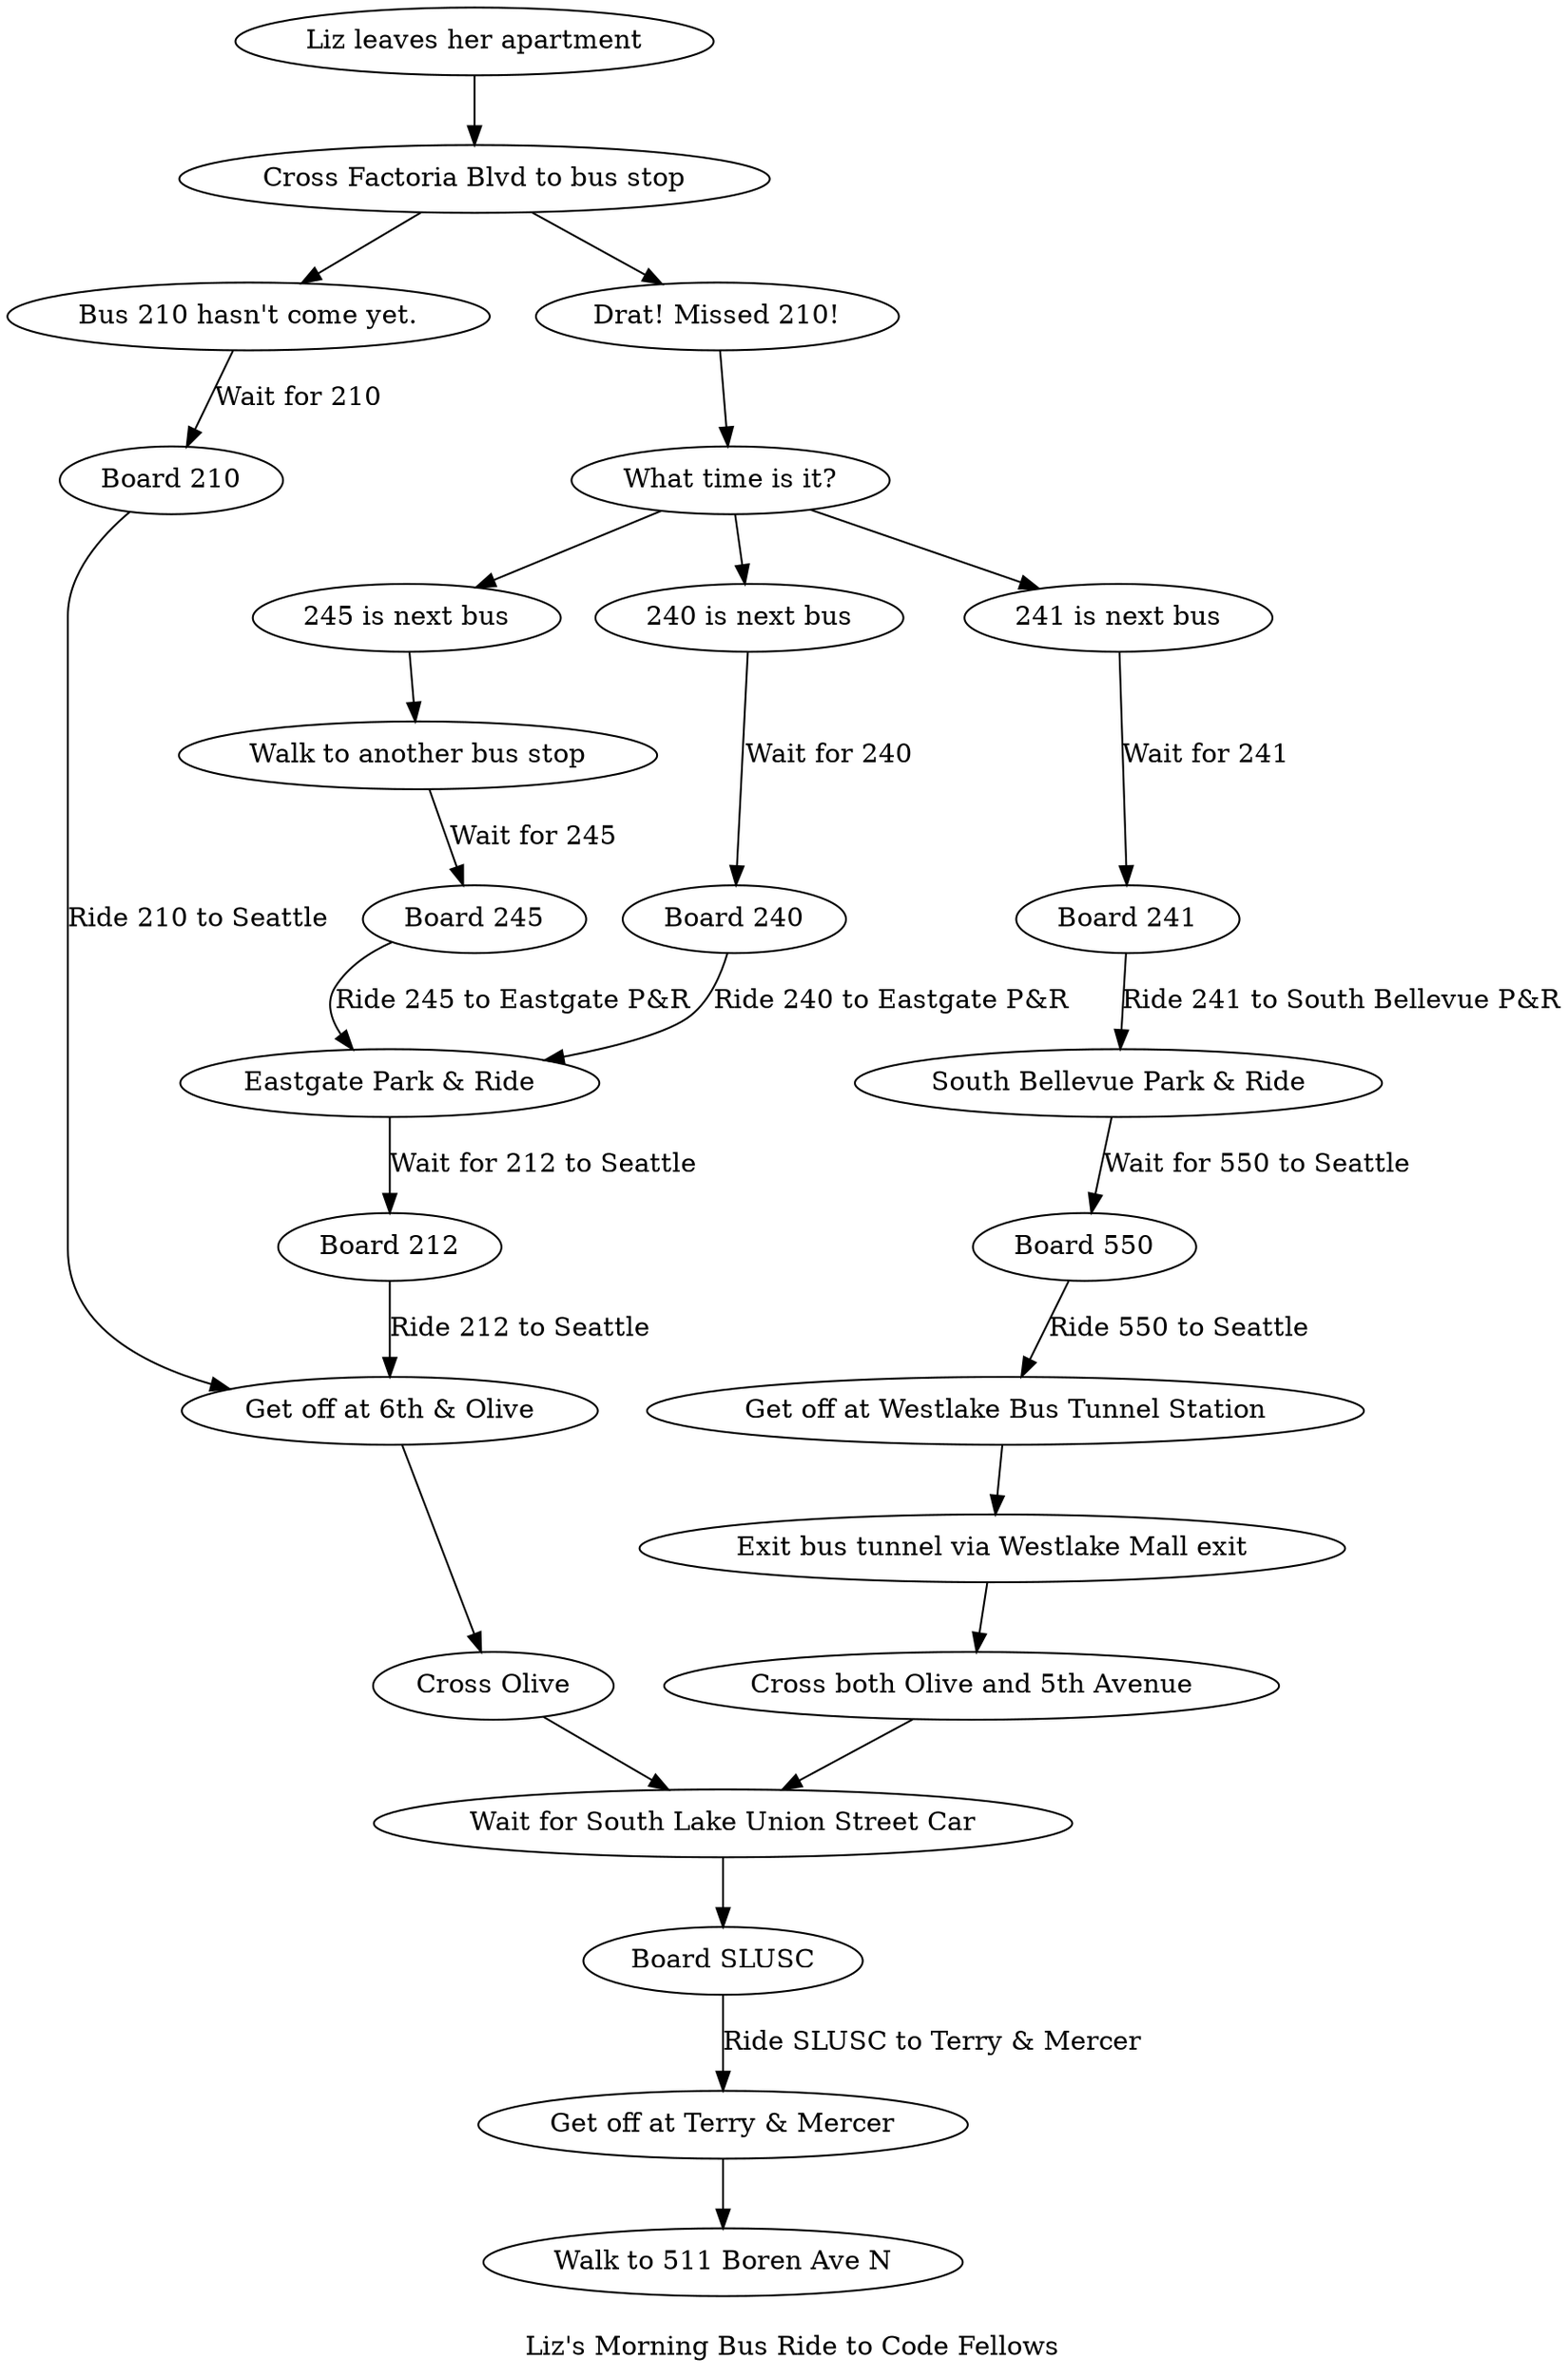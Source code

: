 digraph Bus_Ride{
  label="
  Liz's Morning Bus Ride to Code Fellows";
  Leave [label="Liz leaves her apartment"]
  CrossFactoria [label="Cross Factoria Blvd to bus stop"]
  210 [label="Bus 210 hasn't come yet."]
  Board210 [label="Board 210"]
  Olive [label="Get off at 6th & Olive"]
  Crosswalk [label="Cross Olive"]
  Wait [label="Wait for South Lake Union Street Car"]
  SLUSC [label="Board SLUSC"]
  ExitTerry [label="Get off at Terry & Mercer"]
  Walk511 [label="Walk to 511 Boren Ave N"]
  Missed210 [label="Drat! Missed 210!"]
  Time [label="What time is it?"]
  245 [label="245 is next bus"]
  Board245 [label="Board 245"]
  240 [label="240 is next bus"]
  Board240 [label="Board 240"]
  AltBusStop [label="Walk to another bus stop"]
  Eastgate [label="Eastgate Park & Ride"]
  212 [label="Board 212"]
  241 [label="241 is next bus"]
  Board241 [label="Board 241"]
  South_Bellevue [label="South Bellevue Park & Ride"]
  550 [label="Board 550"]
  WestlakeStation [label="Get off at Westlake Bus Tunnel Station"]
  ExitWestlake [label="Exit bus tunnel via Westlake Mall exit"]
  Oliveand5 [label="Cross both Olive and 5th Avenue"]
  {rank=same;210 Missed210}
  {rank=same;Board210 Time}
  {rank=same;245 240 241}
  {rank=same;Board245 Board240 Board241}
  {rank=same;Olive WestlakeStation}
  {rank=same;Crosswalk Oliveand5}

  //Made 210 (The easy way)
  Leave -> CrossFactoria -> 210;
  210 -> Board210 [label="Wait for 210"];
  Board210 -> Olive [label="Ride 210 to Seattle"];

  //Made it to Seattle
  Olive -> Crosswalk -> Wait -> SLUSC;
  SLUSC  -> ExitTerry [label="Ride SLUSC to Terry & Mercer"];
  ExitTerry  -> Walk511;

  //Missed 210, taking 245
  Time -> 245;
  245 -> AltBusStop;
  AltBusStop -> Board245 [label="Wait for 245"];
  Board245 -> Eastgate [label="Ride 245 to Eastgate P&R"];

  //Missed 210, taking 240
  CrossFactoria -> Missed210 -> Time -> 240;
  240 -> Board240 [label="Wait for 240"];
  Board240 -> Eastgate [label="Ride 240 to Eastgate P&R"];

  //From Eastgate
  Eastgate -> 212 [label="Wait for 212 to Seattle"];
  212 -> Olive [label="Ride 212 to Seattle"];

  //Missed 210, taking 241 and 550
  Time -> 241;
  241 -> Board241 [label="Wait for 241"];
  Board241 -> South_Bellevue [label="Ride 241 to South Bellevue P&R"];
  South_Bellevue -> 550 [label="Wait for 550 to Seattle"];
  550 -> WestlakeStation [label="Ride 550 to Seattle"];
  WestlakeStation -> ExitWestlake -> Oliveand5 -> Wait;
}
